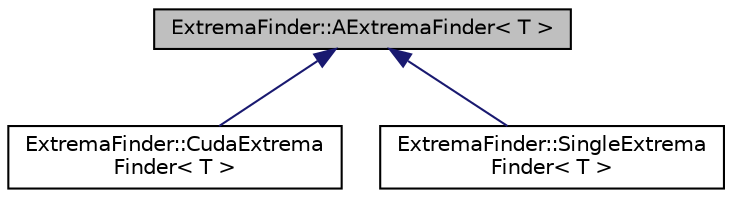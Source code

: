 digraph "ExtremaFinder::AExtremaFinder&lt; T &gt;"
{
  edge [fontname="Helvetica",fontsize="10",labelfontname="Helvetica",labelfontsize="10"];
  node [fontname="Helvetica",fontsize="10",shape=record];
  Node0 [label="ExtremaFinder::AExtremaFinder\< T \>",height=0.2,width=0.4,color="black", fillcolor="grey75", style="filled", fontcolor="black"];
  Node0 -> Node1 [dir="back",color="midnightblue",fontsize="10",style="solid",fontname="Helvetica"];
  Node1 [label="ExtremaFinder::CudaExtrema\lFinder\< T \>",height=0.2,width=0.4,color="black", fillcolor="white", style="filled",URL="$classExtremaFinder_1_1CudaExtremaFinder.html"];
  Node0 -> Node2 [dir="back",color="midnightblue",fontsize="10",style="solid",fontname="Helvetica"];
  Node2 [label="ExtremaFinder::SingleExtrema\lFinder\< T \>",height=0.2,width=0.4,color="black", fillcolor="white", style="filled",URL="$classExtremaFinder_1_1SingleExtremaFinder.html"];
}
